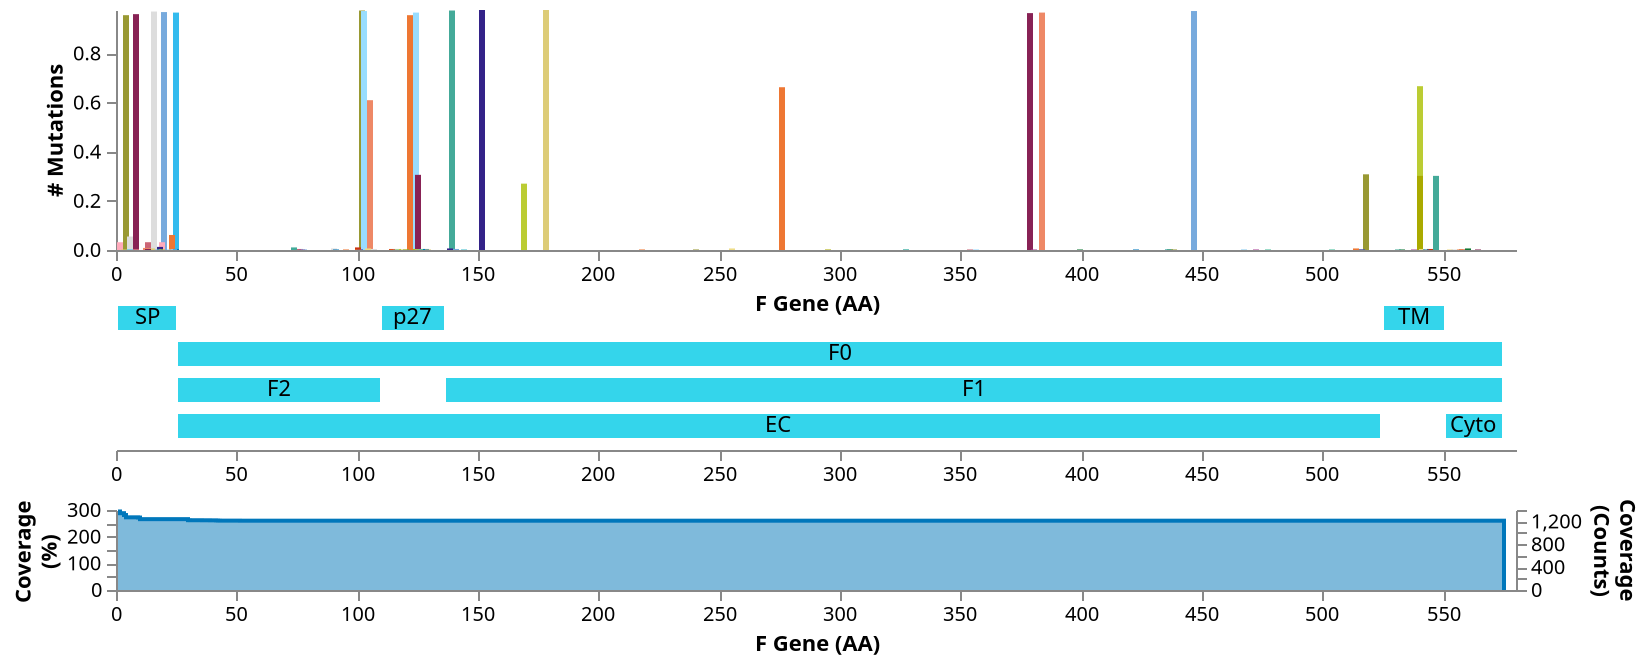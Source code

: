 {
  "$schema": "https://vega.github.io/schema/vega/v5.json",
  "description": "A basic bar chart example, with value labels shown upon mouse hover.",
  "width": 700,
  "height": 300,
  "padding": 5,

  "signals": [
    { "name": "entropyPlotHeight", "value": 120 },
    { "name": "entropyPlotYRange", "update": "[entropyPlotHeight, 0]" },

    { "name": "domainPlotHeight", "value": 60 },
    { "name": "domainPlotYRange", "update": "[domainPlotHeight, 0]" },
    { "name": "domainPlotY", "update": "height - entropyPlotHeight - 20" },

    { "name": "coveragePlotHeight", "value": 40 },
    { "name": "coveragePlotYRange", "update": "[coveragePlotHeight, 0]" },
    { "name": "coveragePlotY", "update": "domainPlotY + domainPlotHeight + 30"},

    { "name": "yMode", "value": "percentages"},
    { "name": "yScaleExponent", "value": 1.0 },
    { "name": "totalSequences", "value": 474 },
    { "name": "numDomainRows", "value": 4 },
    { "name": "posField", "value": 1 },
    {
      "name": "rectWidth",
      "update": "invert('xDetail', 3)"
    },
    { "name": "xRange", "value": [0, 580] },
    { "name": "xLabel", "value": "F Gene (AA)" },
    { "name": "yLabel", "value": "# Mutations" },
    { "name": "detailDomain" },
    {
      "name": "hoverGroup",
      "value": null,
      "on": [
        {
          "events": "@entropybars:mouseover!",
          "update": "{group: datum.mutation}"
        },
        {
          "events": "@entropybars:mouseout!",
          "update": "null"
        }
      ]
    },
    {
      "name": "clearMutation",
      "value": true,
      "on": [
        {
          "events": "mouseup[!event.item]",
          "update": "true",
          "force": true
        }
      ]
    },
    {
      "name": "shiftMutation",
      "value": false,
      "on": [
        {
          "events": "@entropybars:click",
          "update": "event.shiftKey",
          "force": true
        }
      ]
    },
    {
      "name": "clickedMutation",
      "value": null,
      "on": [
        {
          "events": "@entropybars:click",
          "update": "{group: datum.mutation}",
          "force": true
        }
      ]
    },
    {
      "name": "clearDomain",
      "value": true,
      "on": [{ "events": "window:mousedown", "update": "true", "force": true }]
    },
    {
      "name": "shiftDomain",
      "value": false,
      "on": [
        {
          "events": "@domain_rects:click",
          "update": "event.shiftKey",
          "force": true
        }
      ]
    },
    {
      "name": "clickedDomain",
      "value": null,
      "on": [
        {
          "events": "@domain_rects:click",
          "update": "{name: datum.name}",
          "force": true
        }
      ]
    }
  ],
  "data": [
    {
      "name": "table",
      "format": {
        "type": "json"
      },
      "values": [{"group_id":196,"counts":463,"group":"F|152|V|I","group_name":"F:V152I","color":"#332288","percent":0.9767932489451476,"pos":152,"gene_or_protein":"F","mutation":"F|152|V|I","mutationName":"F:V152I","feature":"F","partial_adjusted":1},{"group_id":225,"counts":463,"group":"F|178|L|V","group_name":"F:L178V","color":"#ddcc77","percent":0.9767932489451476,"pos":178,"gene_or_protein":"F","mutation":"F|178|L|V","mutationName":"F:L178V","feature":"F","partial_adjusted":1},{"group_id":8,"counts":462,"group":"F|102|P|A","group_name":"F:P102A","color":"#999933","percent":0.9746835443037974,"pos":102,"gene_or_protein":"F","mutation":"F|102|P|A","mutationName":"F:P102A","feature":"F","partial_adjusted":0.9978401727861771},{"group_id":174,"counts":462,"group":"F|139|V|G","group_name":"F:V139G","color":"#44aa99","percent":0.9746835443037974,"pos":139,"gene_or_protein":"F","mutation":"F|139|V|G","mutationName":"F:V139G","feature":"F","partial_adjusted":0.9978401727861771},{"group_id":14,"counts":461,"group":"F|103|T|A","group_name":"F:T103A","color":"#99DDFF","percent":0.9725738396624473,"pos":103,"gene_or_protein":"F","mutation":"F|103|T|A","mutationName":"F:T103A","feature":"F","partial_adjusted":0.9956803455723542},{"group_id":517,"counts":461,"group":"F|447|M|V","group_name":"F:M447V","color":"#77AADD","percent":0.9725738396624473,"pos":447,"gene_or_protein":"F","mutation":"F|447|M|V","mutationName":"F:M447V","feature":"F","partial_adjusted":0.9956803455723542},{"group_id":213,"counts":460,"group":"F|16|T|A","group_name":"F:T16A","color":"#DDDDDD","percent":0.9704641350210971,"pos":16,"gene_or_protein":"F","mutation":"F|16|T|A","mutationName":"F:T16A","feature":"F","partial_adjusted":0.9935205183585313},{"group_id":301,"counts":459,"group":"F|20|F|L","group_name":"F:F20L","color":"#77AADD","percent":0.9683544303797469,"pos":20,"gene_or_protein":"F","mutation":"F|20|F|L","mutationName":"F:F20L","feature":"F","partial_adjusted":0.9913606911447084},{"group_id":110,"counts":458,"group":"F|124|K|N","group_name":"F:K124N","color":"#99DDFF","percent":0.9662447257383966,"pos":124,"gene_or_protein":"F","mutation":"F|124|K|N","mutationName":"F:K124N","feature":"F","partial_adjusted":0.9892008639308856},{"group_id":359,"counts":458,"group":"F|25|G|S","group_name":"F:G25S","color":"#33bbee","percent":0.9662447257383966,"pos":25,"gene_or_protein":"F","mutation":"F|25|G|S","mutationName":"F:G25S","feature":"F","partial_adjusted":0.9892008639308856},{"group_id":475,"counts":458,"group":"F|384|V|I","group_name":"F:V384I","color":"#EE8866","percent":0.9662447257383966,"pos":384,"gene_or_protein":"F","mutation":"F|384|V|I","mutationName":"F:V384I","feature":"F","partial_adjusted":0.9892008639308856},{"group_id":467,"counts":457,"group":"F|379|I|V","group_name":"F:I379V","color":"#882255","percent":0.9641350210970464,"pos":379,"gene_or_protein":"F","mutation":"F|379|I|V","mutationName":"F:I379V","feature":"F","partial_adjusted":0.9870410367170627},{"group_id":731,"counts":455,"group":"F|8|A|T","group_name":"F:A8T","color":"#882255","percent":0.959915611814346,"pos":8,"gene_or_protein":"F","mutation":"F|8|A|T","mutationName":"F:A8T","feature":"F","partial_adjusted":0.9827213822894169},{"group_id":97,"counts":453,"group":"F|122|A|T","group_name":"F:A122T","color":"#ee7733","percent":0.9556962025316456,"pos":122,"gene_or_protein":"F","mutation":"F|122|A|T","mutationName":"F:A122T","feature":"F","partial_adjusted":0.978401727861771},{"group_id":560,"counts":453,"group":"F|4|L|P","group_name":"F:L4P","color":"#999933","percent":0.9556962025316456,"pos":4,"gene_or_protein":"F","mutation":"F|4|L|P","mutationName":"F:L4P","feature":"F","partial_adjusted":0.978401727861771},{"group_id":616,"counts":316,"group":"F|540|S|A","group_name":"F:S540A","color":"#BBCC33","percent":0.6666666666666666,"pos":540,"gene_or_protein":"F","mutation":"F|540|S|A","mutationName":"F:S540A","feature":"F","partial_adjusted":0.6825053995680346},{"group_id":385,"counts":314,"group":"F|276|N|S","group_name":"F:N276S","color":"#ee7733","percent":0.6624472573839663,"pos":276,"gene_or_protein":"F","mutation":"F|276|N|S","mutationName":"F:N276S","feature":"F","partial_adjusted":0.6781857451403888},{"group_id":19,"counts":289,"group":"F|105|N|S","group_name":"F:N105S","color":"#EE8866","percent":0.609704641350211,"pos":105,"gene_or_protein":"F","mutation":"F|105|N|S","mutationName":"F:N105S","feature":"F","partial_adjusted":0.6241900647948164},{"group_id":584,"counts":146,"group":"F|518|A|V","group_name":"F:A518V","color":"#999933","percent":0.3080168776371308,"pos":518,"gene_or_protein":"F","mutation":"F|518|A|V","mutationName":"F:A518V","feature":"F","partial_adjusted":0.31533477321814257},{"group_id":131,"counts":145,"group":"F|125|T|N","group_name":"F:T125N","color":"#882255","percent":0.3059071729957806,"pos":125,"gene_or_protein":"F","mutation":"F|125|T|N","mutationName":"F:T125N","feature":"F","partial_adjusted":0.31317494600431967},{"group_id":617,"counts":143,"group":"F|540|S|L","group_name":"F:S540L","color":"#AAAA00","percent":0.30168776371308015,"pos":540,"gene_or_protein":"F","mutation":"F|540|S|L","mutationName":"F:S540L","feature":"F","partial_adjusted":0.30885529157667385},{"group_id":630,"counts":143,"group":"F|547|L|F","group_name":"F:L547F","color":"#44aa99","percent":0.30168776371308015,"pos":547,"gene_or_protein":"F","mutation":"F|547|L|F","mutationName":"F:L547F","feature":"F","partial_adjusted":0.30885529157667385},{"group_id":208,"counts":128,"group":"F|169|S|N","group_name":"F:S169N","color":"#BBCC33","percent":0.270042194092827,"pos":169,"gene_or_protein":"F","mutation":"F|169|S|N","mutationName":"F:S169N","feature":"F","partial_adjusted":0.27645788336933047},{"group_id":337,"counts":29,"group":"F|23|A|T","group_name":"F:A23T","color":"#ee7733","percent":0.06118143459915612,"pos":23,"gene_or_protein":"F","mutation":"F|23|A|T","mutationName":"F:A23T","feature":"F","partial_adjusted":0.06263498920086392},{"group_id":693,"counts":26,"group":"F|6|L|F","group_name":"F:L6F","color":"#DDDDDD","percent":0.05485232067510549,"pos":6,"gene_or_protein":"F","mutation":"F|6|L|F","mutationName":"F:L6F","feature":"F","partial_adjusted":0.056155507559395246},{"group_id":178,"counts":15,"group":"F|13|T|A","group_name":"F:T13A","color":"#cc6677","percent":0.03164556962025317,"pos":13,"gene_or_protein":"F","mutation":"F|13|T|A","mutationName":"F:T13A","feature":"F","partial_adjusted":0.032397408207343416},{"group_id":260,"counts":15,"group":"F|19|T|S","group_name":"F:T19S","color":"#FFAABB","percent":0.03164556962025317,"pos":19,"gene_or_protein":"F","mutation":"F|19|T|S","mutationName":"F:T19S","feature":"F","partial_adjusted":0.032397408207343416},{"group_id":404,"counts":15,"group":"F|2|E|D","group_name":"F:E2D","color":"#FFAABB","percent":0.03164556962025317,"pos":2,"gene_or_protein":"F","mutation":"F|2|E|D","mutationName":"F:E2D","feature":"F","partial_adjusted":0.032397408207343416},{"group_id":244,"counts":6,"group":"F|18|V|A","group_name":"F:V18A","color":"#332288","percent":0.012658227848101266,"pos":18,"gene_or_protein":"F","mutation":"F|18|V|A","mutationName":"F:V18A","feature":"F","partial_adjusted":0.012958963282937365},{"group_id":2,"counts":5,"group":"F|100|T|S","group_name":"F:T100S","color":"#cc3311","percent":0.010548523206751054,"pos":100,"gene_or_protein":"F","mutation":"F|100|T|S","mutationName":"F:T100S","feature":"F","partial_adjusted":0.01079913606911447},{"group_id":702,"counts":5,"group":"F|74|A|T","group_name":"F:A74T","color":"#44aa99","percent":0.010548523206751054,"pos":74,"gene_or_protein":"F","mutation":"F|74|A|T","mutationName":"F:A74T","feature":"F","partial_adjusted":0.01079913606911447},{"group_id":163,"counts":4,"group":"F|12|T|I","group_name":"F:T12I","color":"#EE8866","percent":0.008438818565400843,"pos":12,"gene_or_protein":"F","mutation":"F|12|T|I","mutationName":"F:T12I","feature":"F","partial_adjusted":0.008639308855291577},{"group_id":741,"counts":3,"group":"F|90|V|I","group_name":"F:V90I","color":"#DDDDDD","percent":0.006329113924050633,"pos":90,"gene_or_protein":"F","mutation":"F|90|V|I","mutationName":"F:V90I","feature":"F","partial_adjusted":0.0064794816414686825},{"group_id":201,"counts":3,"group":"F|15|L|F","group_name":"F:L15F","color":"#ddcc77","percent":0.006329113924050633,"pos":15,"gene_or_protein":"F","mutation":"F|15|L|F","mutationName":"F:L15F","feature":"F","partial_adjusted":0.0064794816414686825},{"group_id":655,"counts":3,"group":"F|560|S|N","group_name":"F:S560N","color":"#117733","percent":0.006329113924050633,"pos":560,"gene_or_protein":"F","mutation":"F|560|S|N","mutationName":"F:S560N","feature":"F","partial_adjusted":0.0064794816414686825},{"group_id":18,"counts":3,"group":"F|104|N|S","group_name":"F:N104S","color":"#EEDD88","percent":0.006329113924050633,"pos":104,"gene_or_protein":"F","mutation":"F|104|N|S","mutationName":"F:N104S","feature":"F","partial_adjusted":0.0064794816414686825},{"group_id":172,"counts":3,"group":"F|138|L|I","group_name":"F:L138I","color":"#332288","percent":0.006329113924050633,"pos":138,"gene_or_protein":"F","mutation":"F|138|L|I","mutationName":"F:L138I","feature":"F","partial_adjusted":0.0064794816414686825},{"group_id":354,"counts":3,"group":"F|255|S|G","group_name":"F:S255G","color":"#EEDD88","percent":0.006329113924050633,"pos":255,"gene_or_protein":"F","mutation":"F|255|S|G","mutationName":"F:S255G","feature":"F","partial_adjusted":0.0064794816414686825},{"group_id":577,"counts":3,"group":"F|514|H|Y","group_name":"F:H514Y","color":"#ee7733","percent":0.006329113924050633,"pos":514,"gene_or_protein":"F","mutation":"F|514|H|Y","mutationName":"F:H514Y","feature":"F","partial_adjusted":0.0064794816414686825},{"group_id":49,"counts":2,"group":"F|114|F|S","group_name":"F:F114S","color":"#ee7733","percent":0.004219409282700422,"pos":114,"gene_or_protein":"F","mutation":"F|114|F|S","mutationName":"F:F114S","feature":"F","partial_adjusted":0.004319654427645789},{"group_id":179,"counts":2,"group":"F|13|T|I","group_name":"F:T13I","color":"#882255","percent":0.004219409282700422,"pos":13,"gene_or_protein":"F","mutation":"F|13|T|I","mutationName":"F:T13I","feature":"F","partial_adjusted":0.004319654427645789},{"group_id":21,"counts":2,"group":"F|107|A|S","group_name":"F:A107S","color":"#DDDDDD","percent":0.004219409282700422,"pos":107,"gene_or_protein":"F","mutation":"F|107|A|S","mutationName":"F:A107S","feature":"F","partial_adjusted":0.004319654427645789},{"group_id":358,"counts":2,"group":"F|25|G|N","group_name":"F:G25N","color":"#0077bb","percent":0.004219409282700422,"pos":25,"gene_or_protein":"F","mutation":"F|25|G|N","mutationName":"F:G25N","feature":"F","partial_adjusted":0.004319654427645789},{"group_id":137,"counts":2,"group":"F|127|V|I","group_name":"F:V127I","color":"#AAAA00","percent":0.004219409282700422,"pos":127,"gene_or_protein":"F","mutation":"F|127|V|I","mutationName":"F:V127I","feature":"F","partial_adjusted":0.004319654427645789},{"group_id":181,"counts":2,"group":"F|141|L|F","group_name":"F:L141F","color":"#77AADD","percent":0.004219409282700422,"pos":141,"gene_or_protein":"F","mutation":"F|141|L|F","mutationName":"F:L141F","feature":"F","partial_adjusted":0.004319654427645789},{"group_id":618,"counts":2,"group":"F|541|L|S","group_name":"F:L541S","color":"#EEDD88","percent":0.004219409282700422,"pos":541,"gene_or_protein":"F","mutation":"F|541|L|S","mutationName":"F:L541S","feature":"F","partial_adjusted":0.004319654427645789},{"group_id":730,"counts":2,"group":"F|8|A|S","group_name":"F:A8S","color":"#cc6677","percent":0.004219409282700422,"pos":8,"gene_or_protein":"F","mutation":"F|8|A|S","mutationName":"F:A8S","feature":"F","partial_adjusted":0.004319654427645789},{"group_id":142,"counts":2,"group":"F|128|T|I","group_name":"F:T128I","color":"#0077bb","percent":0.004219409282700422,"pos":128,"gene_or_protein":"F","mutation":"F|128|T|I","mutationName":"F:T128I","feature":"F","partial_adjusted":0.004319654427645789},{"group_id":706,"counts":2,"group":"F|76|V|A","group_name":"F:V76A","color":"#cc6677","percent":0.004219409282700422,"pos":76,"gene_or_protein":"F","mutation":"F|76|V|A","mutationName":"F:V76A","feature":"F","partial_adjusted":0.004319654427645789},{"group_id":64,"counts":2,"group":"F|117|Y|H","group_name":"F:Y117H","color":"#BBCC33","percent":0.004219409282700422,"pos":117,"gene_or_protein":"F","mutation":"F|117|Y|H","mutationName":"F:Y117H","feature":"F","partial_adjusted":0.004319654427645789},{"group_id":113,"counts":2,"group":"F|124|K|Y","group_name":"F:K124Y","color":"#AAAA00","percent":0.004219409282700422,"pos":124,"gene_or_protein":"F","mutation":"F|124|K|Y","mutationName":"F:K124Y","feature":"F","partial_adjusted":0.004319654427645789},{"group_id":626,"counts":2,"group":"F|544|V|I","group_name":"F:V544I","color":"#cc3311","percent":0.004219409282700422,"pos":544,"gene_or_protein":"F","mutation":"F|544|V|I","mutationName":"F:V544I","feature":"F","partial_adjusted":0.004319654427645789},{"group_id":708,"counts":1,"group":"F|77|K|R","group_name":"F:K77R","color":"#aa4499","percent":0.002109704641350211,"pos":77,"gene_or_protein":"F","mutation":"F|77|K|R","mutationName":"F:K77R","feature":"F","partial_adjusted":0.0021598272138228943},{"group_id":509,"counts":1,"group":"F|436|S|F","group_name":"F:S436F","color":"#88ccee","percent":0.002109704641350211,"pos":436,"gene_or_protein":"F","mutation":"F|436|S|F","mutationName":"F:S436F","feature":"F","partial_adjusted":0.0021598272138228943},{"group_id":543,"counts":1,"group":"F|477|F|Y","group_name":"F:F477Y","color":"#44BB99","percent":0.002109704641350211,"pos":477,"gene_or_protein":"F","mutation":"F|477|F|Y","mutationName":"F:F477Y","feature":"F","partial_adjusted":0.0021598272138228943},{"group_id":133,"counts":1,"group":"F|125|T|S","group_name":"F:T125S","color":"#77AADD","percent":0.002109704641350211,"pos":125,"gene_or_protein":"F","mutation":"F|125|T|S","mutationName":"F:T125S","feature":"F","partial_adjusted":0.0021598272138228943},{"group_id":87,"counts":1,"group":"F|120|N|K","group_name":"F:N120K","color":"#44BB99","percent":0.002109704641350211,"pos":120,"gene_or_protein":"F","mutation":"F|120|N|K","mutationName":"F:N120K","feature":"F","partial_adjusted":0.0021598272138228943},{"group_id":129,"counts":1,"group":"F|125|T|I","group_name":"F:T125I","color":"#ddcc77","percent":0.002109704641350211,"pos":125,"gene_or_protein":"F","mutation":"F|125|T|I","mutationName":"F:T125I","feature":"F","partial_adjusted":0.0021598272138228943},{"group_id":350,"counts":1,"group":"F|24|S|F","group_name":"F:S24F","color":"#99DDFF","percent":0.002109704641350211,"pos":24,"gene_or_protein":"F","mutation":"F|24|S|F","mutationName":"F:S24F","feature":"F","partial_adjusted":0.0021598272138228943},{"group_id":742,"counts":1,"group":"F|91|T|I","group_name":"F:T91I","color":"#0077bb","percent":0.002109704641350211,"pos":91,"gene_or_protein":"F","mutation":"F|91|T|I","mutationName":"F:T91I","feature":"F","partial_adjusted":0.0021598272138228943},{"group_id":567,"counts":1,"group":"F|504|A|S","group_name":"F:A504S","color":"#44BB99","percent":0.002109704641350211,"pos":504,"gene_or_protein":"F","mutation":"F|504|A|S","mutationName":"F:A504S","feature":"F","partial_adjusted":0.0021598272138228943},{"group_id":489,"counts":1,"group":"F|3|L|S","group_name":"F:L3S","color":"#ddcc77","percent":0.002109704641350211,"pos":3,"gene_or_protein":"F","mutation":"F|3|L|S","mutationName":"F:L3S","feature":"F","partial_adjusted":0.0021598272138228943},{"group_id":432,"counts":1,"group":"F|327|K|R","group_name":"F:K327R","color":"#009988","percent":0.002109704641350211,"pos":327,"gene_or_protein":"F","mutation":"F|327|K|R","mutationName":"F:K327R","feature":"F","partial_adjusted":0.0021598272138228943},{"group_id":642,"counts":1,"group":"F|553|R|K","group_name":"F:R553K","color":"#EEDD88","percent":0.002109704641350211,"pos":553,"gene_or_protein":"F","mutation":"F|553|R|K","mutationName":"F:R553K","feature":"F","partial_adjusted":0.0021598272138228943},{"group_id":645,"counts":1,"group":"F|554|S|N","group_name":"F:S554N","color":"#DDDDDD","percent":0.002109704641350211,"pos":554,"gene_or_protein":"F","mutation":"F|554|S|N","mutationName":"F:S554N","feature":"F","partial_adjusted":0.0021598272138228943},{"group_id":153,"counts":1,"group":"F|129|L|S","group_name":"F:L129S","color":"#ddcc77","percent":0.002109704641350211,"pos":129,"gene_or_protein":"F","mutation":"F|129|L|S","mutationName":"F:L129S","feature":"F","partial_adjusted":0.0021598272138228943},{"group_id":581,"counts":1,"group":"F|516|V|I","group_name":"F:V516I","color":"#88ccee","percent":0.002109704641350211,"pos":516,"gene_or_protein":"F","mutation":"F|516|V|I","mutationName":"F:V516I","feature":"F","partial_adjusted":0.0021598272138228943},{"group_id":607,"counts":1,"group":"F|533|V|I","group_name":"F:V533I","color":"#117733","percent":0.002109704641350211,"pos":533,"gene_or_protein":"F","mutation":"F|533|V|I","mutationName":"F:V533I","feature":"F","partial_adjusted":0.0021598272138228943},{"group_id":134,"counts":1,"group":"F|126|N|D","group_name":"F:N126D","color":"#99DDFF","percent":0.002109704641350211,"pos":126,"gene_or_protein":"F","mutation":"F|126|N|D","mutationName":"F:N126D","feature":"F","partial_adjusted":0.0021598272138228943},{"group_id":89,"counts":1,"group":"F|120|N|Y","group_name":"F:N120Y","color":"#AAAA00","percent":0.002109704641350211,"pos":120,"gene_or_protein":"F","mutation":"F|120|N|Y","mutationName":"F:N120Y","feature":"F","partial_adjusted":0.0021598272138228943},{"group_id":659,"counts":1,"group":"F|564|L|V","group_name":"F:L564V","color":"#882255","percent":0.002109704641350211,"pos":564,"gene_or_protein":"F","mutation":"F|564|L|V","mutationName":"F:L564V","feature":"F","partial_adjusted":0.0021598272138228943},{"group_id":511,"counts":1,"group":"F|437|N|K","group_name":"F:N437K","color":"#117733","percent":0.002109704641350211,"pos":437,"gene_or_protein":"F","mutation":"F|437|N|K","mutationName":"F:N437K","feature":"F","partial_adjusted":0.0021598272138228943},{"group_id":512,"counts":1,"group":"F|438|G|R","group_name":"F:G438R","color":"#999933","percent":0.002109704641350211,"pos":438,"gene_or_protein":"F","mutation":"F|438|G|R","mutationName":"F:G438R","feature":"F","partial_adjusted":0.0021598272138228943},{"group_id":81,"counts":1,"group":"F|119|L|H","group_name":"F:L119H","color":"#ddcc77","percent":0.002109704641350211,"pos":119,"gene_or_protein":"F","mutation":"F|119|L|H","mutationName":"F:L119H","feature":"F","partial_adjusted":0.0021598272138228943},{"group_id":62,"counts":1,"group":"F|116|N|S","group_name":"F:N116S","color":"#99DDFF","percent":0.002109704641350211,"pos":116,"gene_or_protein":"F","mutation":"F|116|N|S","mutationName":"F:N116S","feature":"F","partial_adjusted":0.0021598272138228943},{"group_id":183,"counts":1,"group":"F|144|V|I","group_name":"F:V144I","color":"#44BB99","percent":0.002109704641350211,"pos":144,"gene_or_protein":"F","mutation":"F|144|V|I","mutationName":"F:V144I","feature":"F","partial_adjusted":0.0021598272138228943},{"group_id":709,"counts":1,"group":"F|78|L|F","group_name":"F:L78F","color":"#77AADD","percent":0.002109704641350211,"pos":78,"gene_or_protein":"F","mutation":"F|78|L|F","mutationName":"F:L78F","feature":"F","partial_adjusted":0.0021598272138228943},{"group_id":344,"counts":1,"group":"F|240|N|K","group_name":"F:N240K","color":"#999933","percent":0.002109704641350211,"pos":240,"gene_or_protein":"F","mutation":"F|240|N|K","mutationName":"F:N240K","feature":"F","partial_adjusted":0.0021598272138228943},{"group_id":446,"counts":1,"group":"F|356|E|D","group_name":"F:E356D","color":"#99DDFF","percent":0.002109704641350211,"pos":356,"gene_or_protein":"F","mutation":"F|356|E|D","mutationName":"F:E356D","feature":"F","partial_adjusted":0.0021598272138228943},{"group_id":650,"counts":1,"group":"F|558|T|I","group_name":"F:T558I","color":"#cc3311","percent":0.002109704641350211,"pos":558,"gene_or_protein":"F","mutation":"F|558|T|I","mutationName":"F:T558I","feature":"F","partial_adjusted":0.0021598272138228943},{"group_id":182,"counts":1,"group":"F|144|V|F","group_name":"F:V144F","color":"#99DDFF","percent":0.002109704641350211,"pos":144,"gene_or_protein":"F","mutation":"F|144|V|F","mutationName":"F:V144F","feature":"F","partial_adjusted":0.0021598272138228943},{"group_id":229,"counts":1,"group":"F|17|A|T","group_name":"F:A17T","color":"#77AADD","percent":0.002109704641350211,"pos":17,"gene_or_protein":"F","mutation":"F|17|A|T","mutationName":"F:A17T","feature":"F","partial_adjusted":0.0021598272138228943},{"group_id":606,"counts":1,"group":"F|531|I|V","group_name":"F:I531V","color":"#44aa99","percent":0.002109704641350211,"pos":531,"gene_or_protein":"F","mutation":"F|531|I|V","mutationName":"F:I531V","feature":"F","partial_adjusted":0.0021598272138228943},{"group_id":580,"counts":1,"group":"F|516|V|A","group_name":"F:V516A","color":"#332288","percent":0.002109704641350211,"pos":516,"gene_or_protein":"F","mutation":"F|516|V|A","mutationName":"F:V516A","feature":"F","partial_adjusted":0.0021598272138228943},{"group_id":4,"counts":1,"group":"F|101|P|S","group_name":"F:P101S","color":"#332288","percent":0.002109704641350211,"pos":101,"gene_or_protein":"F","mutation":"F|101|P|S","mutationName":"F:P101S","feature":"F","partial_adjusted":0.0021598272138228943},{"group_id":246,"counts":1,"group":"F|18|V|I","group_name":"F:V18I","color":"#44aa99","percent":0.002109704641350211,"pos":18,"gene_or_protein":"F","mutation":"F|18|V|I","mutationName":"F:V18I","feature":"F","partial_adjusted":0.0021598272138228943},{"group_id":135,"counts":1,"group":"F|126|N|H","group_name":"F:N126H","color":"#44BB99","percent":0.002109704641350211,"pos":126,"gene_or_protein":"F","mutation":"F|126|N|H","mutationName":"F:N126H","feature":"F","partial_adjusted":0.0021598272138228943},{"group_id":313,"counts":1,"group":"F|218|E|G","group_name":"F:E218G","color":"#ee7733","percent":0.002109704641350211,"pos":218,"gene_or_protein":"F","mutation":"F|218|E|G","mutationName":"F:E218G","feature":"F","partial_adjusted":0.0021598272138228943},{"group_id":442,"counts":1,"group":"F|354|Q|K","group_name":"F:Q354K","color":"#cc6677","percent":0.002109704641350211,"pos":354,"gene_or_protein":"F","mutation":"F|354|Q|K","mutationName":"F:Q354K","feature":"F","partial_adjusted":0.0021598272138228943},{"group_id":649,"counts":1,"group":"F|557|V|I","group_name":"F:V557I","color":"#ee7733","percent":0.002109704641350211,"pos":557,"gene_or_protein":"F","mutation":"F|557|V|I","mutationName":"F:V557I","feature":"F","partial_adjusted":0.0021598272138228943},{"group_id":695,"counts":1,"group":"F|6|L|I","group_name":"F:L6I","color":"#33bbee","percent":0.002109704641350211,"pos":6,"gene_or_protein":"F","mutation":"F|6|L|I","mutationName":"F:L6I","feature":"F","partial_adjusted":0.0021598272138228943},{"group_id":487,"counts":1,"group":"F|399|K|I","group_name":"F:K399I","color":"#117733","percent":0.002109704641350211,"pos":399,"gene_or_protein":"F","mutation":"F|399|K|I","mutationName":"F:K399I","feature":"F","partial_adjusted":0.0021598272138228943},{"group_id":510,"counts":1,"group":"F|436|S|T","group_name":"F:S436T","color":"#44aa99","percent":0.002109704641350211,"pos":436,"gene_or_protein":"F","mutation":"F|436|S|T","mutationName":"F:S436T","feature":"F","partial_adjusted":0.0021598272138228943},{"group_id":468,"counts":1,"group":"F|380|N|S","group_name":"F:N380S","color":"#aa4499","percent":0.002109704641350211,"pos":380,"gene_or_protein":"F","mutation":"F|380|N|S","mutationName":"F:N380S","feature":"F","partial_adjusted":0.0021598272138228943},{"group_id":502,"counts":1,"group":"F|423|T|A","group_name":"F:T423A","color":"#0077bb","percent":0.002109704641350211,"pos":423,"gene_or_protein":"F","mutation":"F|423|T|A","mutationName":"F:T423A","feature":"F","partial_adjusted":0.0021598272138228943},{"group_id":401,"counts":1,"group":"F|295|E|D","group_name":"F:E295D","color":"#AAAA00","percent":0.002109704641350211,"pos":295,"gene_or_protein":"F","mutation":"F|295|E|D","mutationName":"F:E295D","feature":"F","partial_adjusted":0.0021598272138228943},{"group_id":50,"counts":1,"group":"F|114|F|V","group_name":"F:F114V","color":"#cc3311","percent":0.002109704641350211,"pos":114,"gene_or_protein":"F","mutation":"F|114|F|V","mutationName":"F:F114V","feature":"F","partial_adjusted":0.0021598272138228943},{"group_id":112,"counts":1,"group":"F|124|K|T","group_name":"F:K124T","color":"#BBCC33","percent":0.002109704641350211,"pos":124,"gene_or_protein":"F","mutation":"F|124|K|T","mutationName":"F:K124T","feature":"F","partial_adjusted":0.0021598272138228943},{"group_id":612,"counts":1,"group":"F|538|L|V","group_name":"F:L538V","color":"#aa4499","percent":0.002109704641350211,"pos":538,"gene_or_protein":"F","mutation":"F|538|L|V","mutationName":"F:L538V","feature":"F","partial_adjusted":0.0021598272138228943},{"group_id":622,"counts":1,"group":"F|543|A|T","group_name":"F:A543T","color":"#0077bb","percent":0.002109704641350211,"pos":543,"gene_or_protein":"F","mutation":"F|543|A|T","mutationName":"F:A543T","feature":"F","partial_adjusted":0.0021598272138228943},{"group_id":745,"counts":1,"group":"F|95|L|S","group_name":"F:L95S","color":"#ee7733","percent":0.002109704641350211,"pos":95,"gene_or_protein":"F","mutation":"F|95|L|S","mutationName":"F:L95S","feature":"F","partial_adjusted":0.0021598272138228943},{"group_id":533,"counts":1,"group":"F|467|L|P","group_name":"F:L467P","color":"#88ccee","percent":0.002109704641350211,"pos":467,"gene_or_protein":"F","mutation":"F|467|L|P","mutationName":"F:L467P","feature":"F","partial_adjusted":0.0021598272138228943},{"group_id":540,"counts":1,"group":"F|472|E|K","group_name":"F:E472K","color":"#aa4499","percent":0.002109704641350211,"pos":472,"gene_or_protein":"F","mutation":"F|472|E|K","mutationName":"F:E472K","feature":"F","partial_adjusted":0.0021598272138228943},{"group_id":1,"counts":1,"group":"F|100|T|I","group_name":"F:T100I","color":"#ee7733","percent":0.002109704641350211,"pos":100,"gene_or_protein":"F","mutation":"F|100|T|I","mutationName":"F:T100I","feature":"F","partial_adjusted":0.0021598272138228943},{"group_id":256,"counts":1,"group":"F|19|T|I","group_name":"F:T19I","color":"#BBCC33","percent":0.002109704641350211,"pos":19,"gene_or_protein":"F","mutation":"F|19|T|I","mutationName":"F:T19I","feature":"F","partial_adjusted":0.0021598272138228943},{"group_id":326,"counts":1,"group":"F|22|F|S","group_name":"F:F22S","color":"#99DDFF","percent":0.002109704641350211,"pos":22,"gene_or_protein":"F","mutation":"F|22|F|S","mutationName":"F:F22S","feature":"F","partial_adjusted":0.0021598272138228943}],
      "transform": [
        {
          "type": "formula",
          "expr": "datum.counts / totalSequences",
          "as": "percent"
        },
        {
          "type": "formula",
          "expr": "((yMode == 'counts') * datum.counts) + ((yMode == 'percentages') * datum.percent) + ((yMode == 'partial_adjusted') * datum.partial_adjusted)",
          "as": "y"
        }
      ]
    },
    {
      "name": "tableFiltered",
      "source": "table",
      "transform": [
        {
          "type": "filter",
          "expr": "isValid(detailDomain) ? datum.pos >= detailDomain[0] && datum.pos <= detailDomain[1] : datum"
        }
      ]
    },
    {
      "name": "selected",
      "values": [],
      "on": [
        { "trigger": "clearMutation", "remove": true },
        { "trigger": "!shiftMutation", "remove": true },
        { "trigger": "!shiftMutation && clickedMutation", "insert": "clickedMutation" },
        { "trigger": "shiftMutation && clickedMutation", "toggle": "clickedMutation" }
      ],
      "transform": [
        {
          "type": "formula",
          "expr": "parseInt(split(datum.group, '|')[1])",
          "as": "pos"
        },
        {
          "type": "lookup",
          "from": "table",
          "key": "mutation",
          "values": ["color"],
          "fields": ["group"],
          "as": ["color"]
        }
      ]
    },
    {
      "name": "domains",
      "format": {
        "type": "json"
      },
      "values": [{"name":"Signal peptide","abbr":"SP","ranges":[[1,25]],"row":0},{"name":"F0","abbr":"F0","ranges":[[26,574]],"row":1},{"name":"F2","abbr":"F2","ranges":[[26,109]],"row":2},{"name":"p27","abbr":"p27","ranges":[[110,136]],"row":0},{"name":"F1","abbr":"F1","ranges":[[137,574]],"row":2},{"name":"Extracellular","abbr":"EC","ranges":[[26,524]],"row":3},{"name":"Transmembrane, Helical","abbr":"TM","ranges":[[525,550]],"row":0},{"name":"Cytoplasmic","abbr":"Cyto","ranges":[[551,574]],"row":3}],
      "transform": [
        {
          "type": "formula",
          "expr": "(datum.row > 0 ? -datum.row - (0.5 * datum.row) : datum.row) + numDomainRows + 2",
          "as": "rowTop"
        },
        { "type": "formula", "expr": "(datum.rowTop - 1)", "as": "rowBottom" },
        {
          "type": "formula",
          "expr": "if(posField, datum.ranges[0][0], (datum.ranges[0][0] * 3 - 2) + xRange[0] - 1)",
          "as": "start"
        },
        {
          "type": "formula",
          "expr": "if(posField, datum.ranges[0][1], datum.start + (datum.ranges[0][1] - datum.ranges[0][0]) * 3 + 2)",
          "as": "end"
        },
        { "type": "filter", "expr": "datum.start < xRange[1]" },
        { "type": "filter", "expr": "indexof(lower(datum.name), 'all') == -1" }
      ]
    },
    {
      "name": "selectedDomains",
      "values": [],
      "on": [
        { "trigger": "clearDomain", "remove": true },
        { "trigger": "!shiftDomain", "remove": true },
        {
          "trigger": "!shiftDomain && clickedDomain",
          "insert": "clickedDomain"
        },
        { "trigger": "shiftDomain && clickedDomain", "toggle": "clickedDomain" }
      ]
    },
    {
      "name": "coverage",
      "values": [{"count":1374,"feature":"F","ind":1},{"count":1344,"feature":"F","ind":2},{"count":1312,"feature":"F","ind":3},{"count":1272,"feature":"F","ind":4},{"count":1268,"feature":"F","ind":9},{"count":1240,"feature":"F","ind":10},{"count":1222,"feature":"F","ind":30},{"count":1221,"feature":"F","ind":31},{"count":1220,"feature":"F","ind":36},{"count":1219,"feature":"F","ind":39},{"count":1217,"feature":"F","ind":41},{"count":1215,"feature":"F","ind":42},{"count":1214,"feature":"F","ind":43},{"count":1213,"feature":"F","ind":51},{"count":0,"feature":"F","ind":575}],
      "transform": [
        {
          "type": "formula",
          "expr": "datum.count / totalSequences",
          "as": "fraction"
        },
        {
          "type": "formula",
          "expr": "datum.fraction * 100",
          "as": "percent"
        }
      ]
    }
  ],

  "scales": [
    {
      "name": "xOverview",
      "type": "linear",
      "domain": { "signal": "xRange" },
      "range": "width",
      "padding": 0.05,
      "round": true,
      "zero": false,
      "clamp": true
    },
    {
      "name": "xDetail",
      "type": "linear",
      "domain": { "signal": "xRange" },
      "domainRaw": { "signal": "detailDomain" },
      "range": "width",
      "padding": 0.05,
      "round": true,
      "zero": false,
      "clamp": true
    }
  ],

  "axes": [],

  "marks": [
    {
      "name": "entropybarplot",
      "type": "group",
      "encode": {
        "update": {
          "x": { "value": 0 },
          "y": { "value": 0 },
          "width": { "signal": "width" },
          "height": { "signal": "entropyPlotHeight" }
        }
      },
      "scales": [
        {
          "name": "entropyYScale",
          "type": "pow",
          "exponent": {"signal": "yScaleExponent"},
          "domain": { "data": "tableFiltered", "field": "y" },
          "range": { "signal": "entropyPlotYRange" }
        }
      ],
      "axes": [
        {
          "orient": "bottom",
          "scale": "xDetail",
          "format": "d",
          "title": { "signal": "xLabel" }
        },
        {
          "orient": "left",
          "scale": "entropyYScale",
          "labelOverlap": "greedy",
          "tickCount": 5,
          "title": { "signal": "yLabel" }
        }
      ],
      "marks": [
        {
          "name": "entropymark",
          "type": "rule",
          "from": { "data": "selected" },
          "encode": {
            "enter": { "zindex": { "value": 1 } },
            "update": {
              "x": { "scale": "xDetail", "field": "pos" },
              "x2": { "scale": "xDetail", "field": "pos" },
              "y": { "value": 0 },
              "y2": { "signal": "entropyPlotHeight" },
              "stroke": { "field": "color" }
            }
          }
        },
        {
          "name": "entropybars",
          "type": "rect",
          "from": { "data": "tableFiltered" },
          "encode": {
            "enter": { "stroke": { "value": "#000" } },
            "update": {
              "xc": { "scale": "xDetail", "field": "pos" },
              "width": { "scale": "xDetail", "signal": "rectWidth" },
              "y": { "scale": "entropyYScale", "field": "y" },
              "y2": { "scale": "entropyYScale", "value": 0 },
              "tooltip": {
                "signal": "{title: datum.mutationName, 'Count': datum.counts, 'Percent': format(datum.percent, '.1%'), 'Percent (coverage adjusted)': format(datum.partial_adjusted, '.1%')}"
              },
              "fill": { "field": "color" },
              "strokeWidth": [
                {
                  "test": "hoverGroup && hoverGroup.group == datum.mutation",
                  "value": 1
                },
                { "value": 0 }
              ],
              "zindex": [
                {
                  "test": "hoverGroup && hoverGroup.group == datum.mutation",
                  "value": 3
                },
                { "value": 2 }
              ]
            }
          }
        }
      ]
    },
    {
      "name": "domainPlot",
      "type": "group",
      "encode": {
        "enter": { "fill": { "value": "transparent" } },
        "update": {
          "x": { "value": 0 },
          "y": { "signal": "domainPlotY" },
          "width": { "signal": "width" },
          "height": { "signal": "domainPlotHeight" }
        }
      },
      "signals": [
        {
          "name": "brush",
          "value": 0,
          "on": [
            { "events": "@domainPlot:mousedown", "update": "[x(), x()]" },
            {
              "events": "[@domainPlot:mousedown, window:mouseup] > window:mousemove!",
              "update": "[brush[0], clamp(x(), 0, width)]"
            },
            {
              "events": { "signal": "delta" },
              "update": "clampRange([anchor[0] + delta, anchor[1] + delta], 0, width)"
            },
            {
              "events": "@domain_rects:mousedown",
              "update": "[scale('xOverview', datum.start), scale('xOverview', datum.end)]"
            }
          ]
        },
        {
          "name": "anchor",
          "value": null,
          "on": [{ "events": "@brush:mousedown", "update": "slice(brush)" }]
        },
        {
          "name": "xdown",
          "value": 0,
          "on": [{ "events": "@brush:mousedown", "update": "x()" }]
        },
        {
          "name": "delta",
          "value": 0,
          "on": [
            {
              "events": "[@brush:mousedown, window:mouseup] > window:mousemove!",
              "update": "x() - xdown"
            }
          ]
        },
        {
          "name": "detailDomain",
          "push": "outer",
          "on": [
            {
              "events": { "signal": "brush" },
              "update": "span(brush) ? invert('xOverview', brush) : null"
            }
          ]
        }
      ],
      "scales": [
        {
          "name": "domainYScale",
          "type": "linear",
          "domain": [0, 5],
          "range": { "signal": "domainPlotYRange" }
        }
      ],
      "axes": [{ "orient": "bottom", "scale": "xOverview" }],
      "marks": [
        {
          "name": "domain_rects",
          "type": "rect",
          "from": { "data": "domains" },
          "encode": {
            "enter": {
              "y": { "scale": "domainYScale", "field": "rowTop" },
              "y2": { "scale": "domainYScale", "field": "rowBottom" }
            },
            "update": {
              "x": { "scale": "xOverview", "field": "start" },
              "x2": { "scale": "xOverview", "field": "end" },
              "tooltip": {
                "signal": "{ title: datum.name, 'start': datum.start, 'end': datum.end }"
              },
              "strokeWidth": { "value": 0 },
              "fill": [
                {
                  "test": "indata('selectedDomains', 'name', datum.name)",
                  "value": "#34d5aa"
                },
                { "value": "#34d5eb" }
              ]
            },
            "hover": {
              "fill": { "value": "#34eeaa" },
              "strokeWidth": { "value": 1 },
              "stroke": { "value": "black" },
              "cursor": { "value": "pointer" }
            }
          }
        },
        {
          "name": "domain_labels",
          "type": "text",
          "from": { "data": "domain_rects" },
          "interactive": false,
          "encode": {
            "enter": {
              "y": { "field": "y" },
              "dy": { "field": "height", "mult": 0.5 },
              "align": { "value": "center" },
              "baseline": { "value": "middle" },
              "fill": { "value": "black" }
            },
            "update": {
              "x": { "field": "x" },
              "dx": { "field": "width", "mult": 0.5 },
              "tooltip": { "signal": "datum.tooltip" },
              "text": { "field": "datum.abbr" }
            }
          }
        },
        {
          "type": "rect",
          "name": "brush",
          "interactive": false,
          "encode": {
            "enter": {
              "y": { "value": 0 },
              "height": { "signal": "domainPlotHeight" },
              "fill": { "value": "#333" },
              "fillOpacity": { "value": 0.2 }
            },
            "update": {
              "x": { "signal": "brush[0]" },
              "x2": { "signal": "brush[1]" }
            }
          }
        },
        {
          "type": "rect",
          "interactive": false,
          "encode": {
            "enter": {
              "y": { "value": 0 },
              "height": { "signal": "domainPlotHeight" },
              "width": { "value": 0 },
              "fill": { "value": "firebrick" }
            },
            "update": { "x": { "signal": "brush[0]" } }
          }
        },
        {
          "type": "rect",
          "interactive": false,
          "encode": {
            "enter": {
              "y": { "value": 0 },
              "height": { "signal": "domainPlotHeight" },
              "width": { "value": 0 },
              "fill": { "value": "firebrick" }
            },
            "update": { "x": { "signal": "brush[1]" } }
          }
        }
      ]
    },
    {
      "name": "coveragePlot",
      "type": "group",
      "encode": {
        "enter": {
          "fill": {"value": "transparent"}
        },
        "update": {
          "x": {"value": 0},
          "y": { "signal": "coveragePlotY" },
          "width": { "signal": "width" },
          "height": { "signal": "coveragePlotHeight" }
        }
      },
      "scales": [
        {
          "name": "coverageYScaleCounts",
          "domain": { "data": "coverage", "field": "count" },
          "range": { "signal": "coveragePlotYRange" },
          "nice": true,
          "zero": true
        },
        {
          "name": "coverageYScalePercent",
          "domain": { "data": "coverage", "field": "percent" },
          "range": { "signal": "coveragePlotYRange" },
          "nice": true,
          "zero": true
        }
      ],
      "axes": [
        { 
          "orient": "bottom", 
          "scale": "xDetail",
          "format": "d",
          "title": { "signal": "xLabel" }
        },
        {
          "orient": "left",
          "scale": "coverageYScalePercent",
          "labelOverlap": "greedy",
          "tickCount": 5,
          "title": ["Coverage", "(%)"]
        },
        {
          "orient": "right",
          "scale": "coverageYScaleCounts",
          "labelOverlap": "greedy",
          "tickCount": 5,
          "title": ["Coverage", "(Counts)"]
        }
      ],
      "marks": [
        {
          "name": "coverageArea",
          "type": "area",
          "from": {"data": "coverage"},
          "encode": {
            "enter": {
              "orient": {"value": "vertical"},
              "interpolate": {"value": "step-after"},
              "fill": {"value": "#0077bb"},
              "strokeOpacity": {"value": 0},
              "fillOpacity": {"value": 1}
            },
            "update": {
              "x": {"scale": "xDetail", "field": "ind"},
              "y": {"scale": "coverageYScaleCounts", "field": "count"},
              "y2": {"value": 0, "scale": "coverageYScaleCounts"},
              "opacity": {"value": 0.5}
            },
            "hover": {
              "opacity": {"value": 0.4}
            }
          }
        },
        {
          "name": "coverageLine",
          "type": "line",
          "from": {"data": "coverage"},
          "encode": {
            "enter": {
              "interpolate": {"value": "step-after"},
              "stroke": {"value": "#0077bb"}
            },
            "update": {
              "x": {"scale": "xDetail", "field": "ind"},
              "y": {"scale": "coverageYScaleCounts", "field": "count"}
            }
          }
        }
      ]
    }
  ]
}
